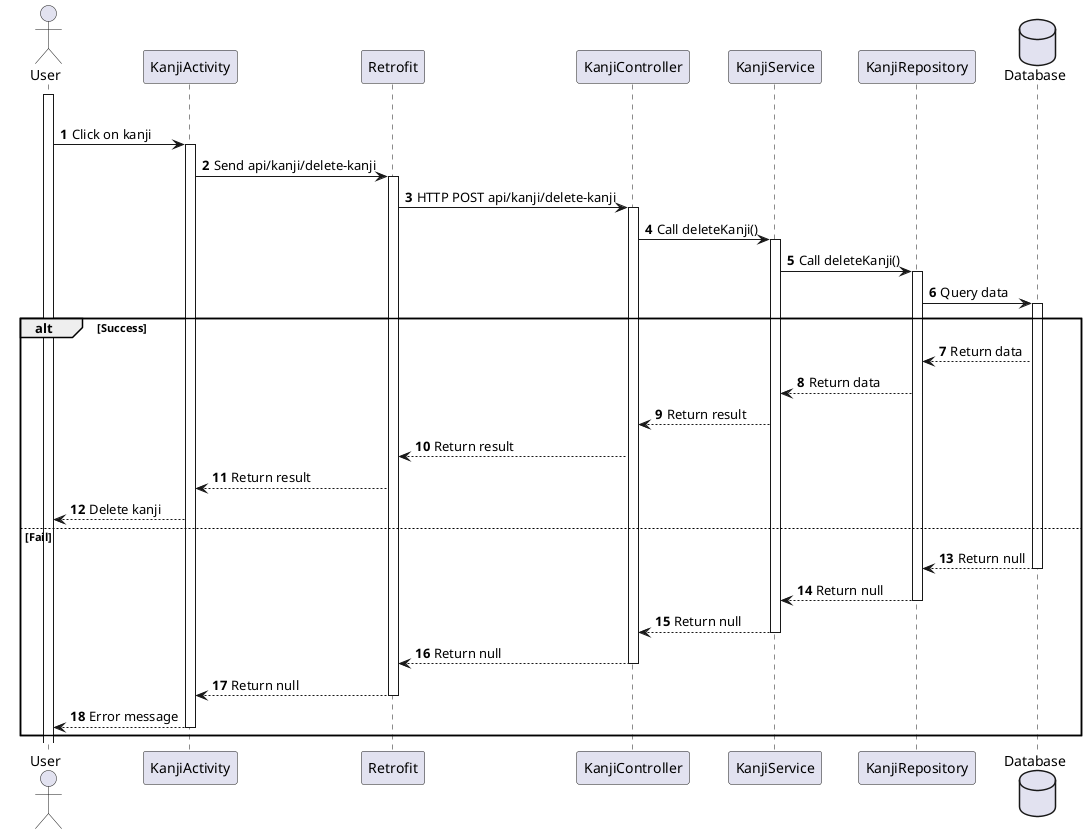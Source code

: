 @startuml
'https://plantuml.com/sequence-diagram

autonumber

actor User

participant "KanjiActivity" as Kanji
participant "Retrofit" as Retrofit
participant "KanjiController" as Controller
participant "KanjiService" as Service
participant "KanjiRepository" as Repo

database Database
activate User
alt Success
User -> Kanji++: Click on kanji
Kanji -> Retrofit++: Send api/kanji/delete-kanji
Retrofit -> Controller++: HTTP POST api/kanji/delete-kanji
Controller -> Service++: Call deleteKanji()
Service -> Repo++: Call deleteKanji()
Repo -> Database++: Query data
alt Success
Database-->Repo: Return data
Repo-->Service: Return data

Service-->Controller: Return result
Controller-->Retrofit: Return result
Retrofit --> Kanji: Return result
Kanji --> User: Delete kanji

else Fail
Database-->Repo--:Return null
Repo-->Service--:Return null
Service-->Controller--: Return null
Controller-->Retrofit--: Return null
Retrofit --> Kanji--: Return null
Kanji --> User--: Error message
end

@enduml